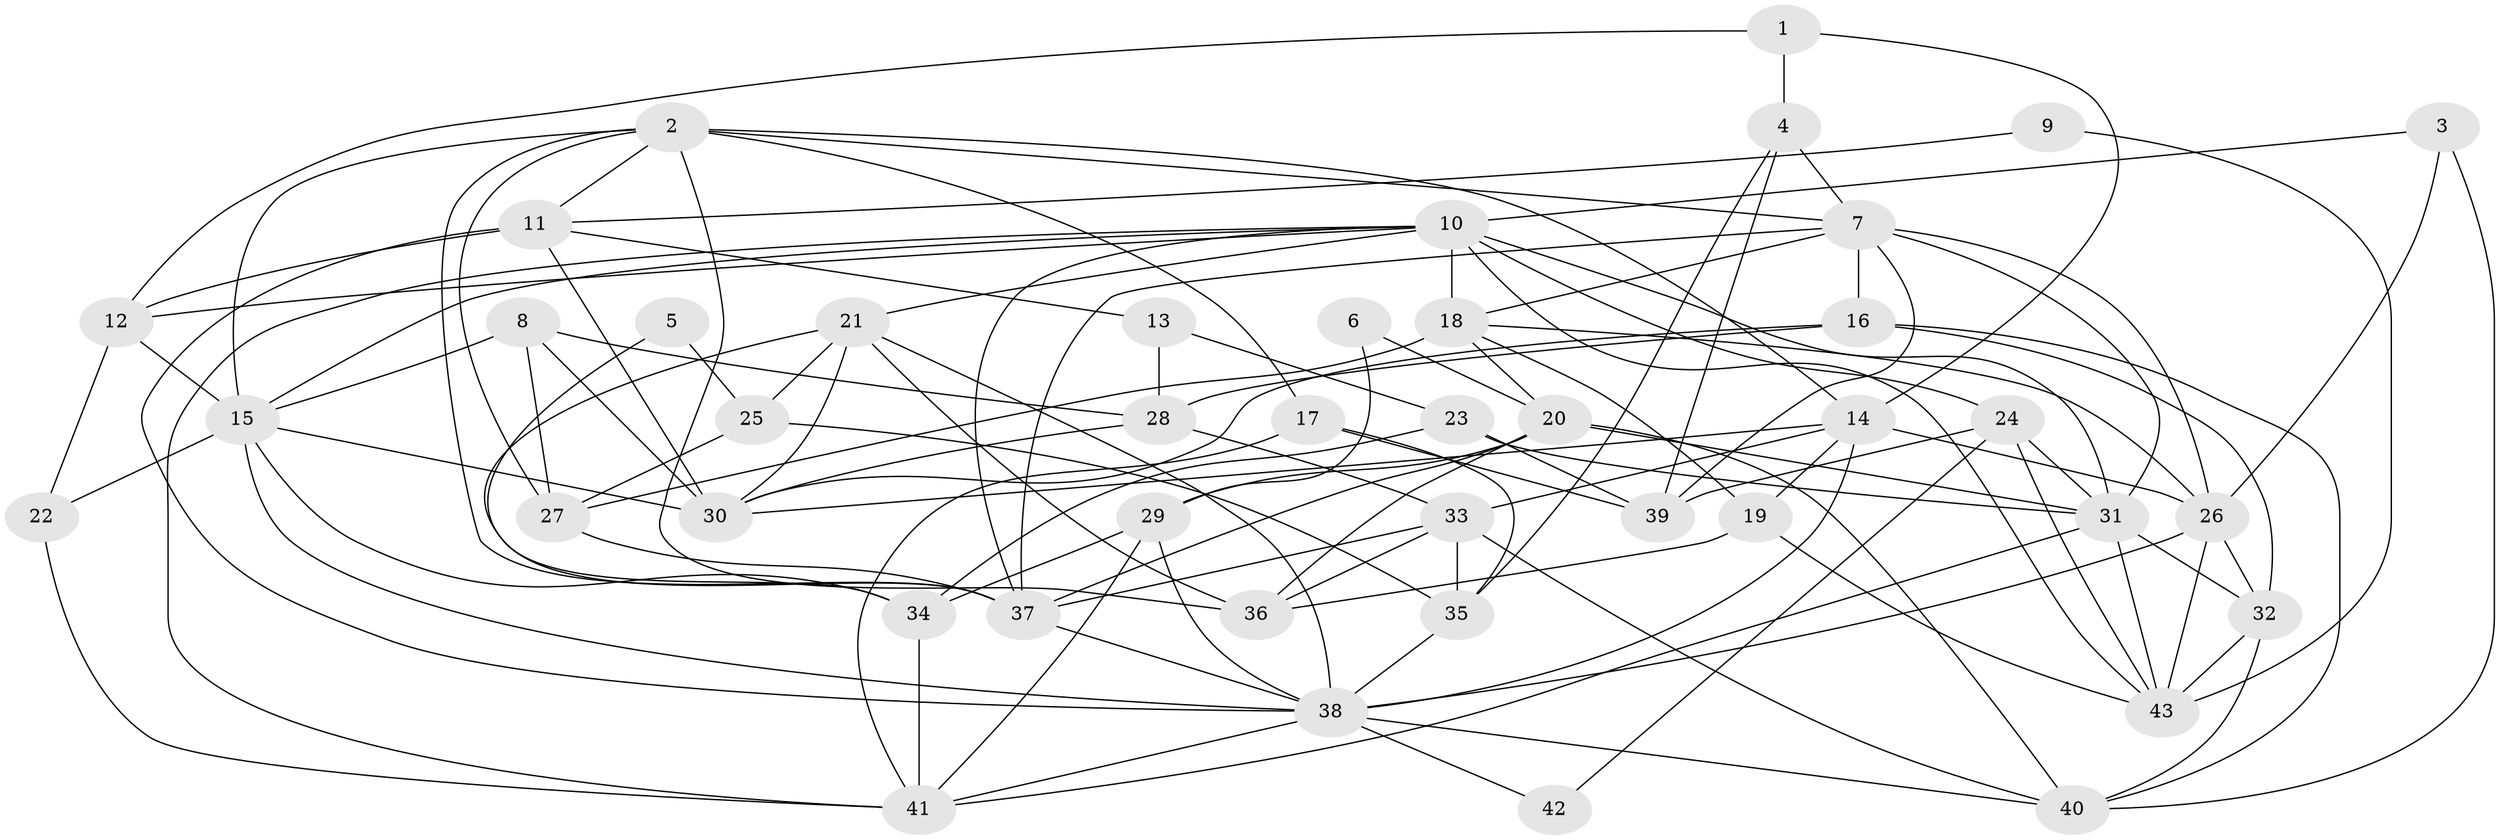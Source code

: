 // original degree distribution, {3: 0.29069767441860467, 2: 0.12790697674418605, 7: 0.05813953488372093, 4: 0.23255813953488372, 5: 0.20930232558139536, 6: 0.08139534883720931}
// Generated by graph-tools (version 1.1) at 2025/50/03/09/25 03:50:04]
// undirected, 43 vertices, 116 edges
graph export_dot {
graph [start="1"]
  node [color=gray90,style=filled];
  1;
  2;
  3;
  4;
  5;
  6;
  7;
  8;
  9;
  10;
  11;
  12;
  13;
  14;
  15;
  16;
  17;
  18;
  19;
  20;
  21;
  22;
  23;
  24;
  25;
  26;
  27;
  28;
  29;
  30;
  31;
  32;
  33;
  34;
  35;
  36;
  37;
  38;
  39;
  40;
  41;
  42;
  43;
  1 -- 4 [weight=1.0];
  1 -- 12 [weight=1.0];
  1 -- 14 [weight=1.0];
  2 -- 7 [weight=1.0];
  2 -- 11 [weight=1.0];
  2 -- 14 [weight=1.0];
  2 -- 15 [weight=1.0];
  2 -- 17 [weight=1.0];
  2 -- 27 [weight=1.0];
  2 -- 36 [weight=1.0];
  2 -- 37 [weight=1.0];
  3 -- 10 [weight=1.0];
  3 -- 26 [weight=1.0];
  3 -- 40 [weight=1.0];
  4 -- 7 [weight=1.0];
  4 -- 35 [weight=1.0];
  4 -- 39 [weight=1.0];
  5 -- 25 [weight=1.0];
  5 -- 37 [weight=1.0];
  6 -- 20 [weight=1.0];
  6 -- 29 [weight=1.0];
  7 -- 16 [weight=1.0];
  7 -- 18 [weight=1.0];
  7 -- 26 [weight=2.0];
  7 -- 31 [weight=1.0];
  7 -- 37 [weight=1.0];
  7 -- 39 [weight=1.0];
  8 -- 15 [weight=1.0];
  8 -- 27 [weight=1.0];
  8 -- 28 [weight=1.0];
  8 -- 30 [weight=1.0];
  9 -- 11 [weight=1.0];
  9 -- 43 [weight=1.0];
  10 -- 12 [weight=1.0];
  10 -- 15 [weight=1.0];
  10 -- 18 [weight=2.0];
  10 -- 21 [weight=1.0];
  10 -- 24 [weight=1.0];
  10 -- 31 [weight=1.0];
  10 -- 37 [weight=1.0];
  10 -- 41 [weight=1.0];
  10 -- 43 [weight=1.0];
  11 -- 12 [weight=3.0];
  11 -- 13 [weight=1.0];
  11 -- 30 [weight=1.0];
  11 -- 38 [weight=1.0];
  12 -- 15 [weight=1.0];
  12 -- 22 [weight=2.0];
  13 -- 23 [weight=1.0];
  13 -- 28 [weight=1.0];
  14 -- 19 [weight=1.0];
  14 -- 26 [weight=1.0];
  14 -- 30 [weight=1.0];
  14 -- 33 [weight=1.0];
  14 -- 38 [weight=1.0];
  15 -- 22 [weight=1.0];
  15 -- 30 [weight=1.0];
  15 -- 34 [weight=1.0];
  15 -- 38 [weight=1.0];
  16 -- 28 [weight=1.0];
  16 -- 30 [weight=1.0];
  16 -- 32 [weight=1.0];
  16 -- 40 [weight=1.0];
  17 -- 35 [weight=1.0];
  17 -- 39 [weight=1.0];
  17 -- 41 [weight=1.0];
  18 -- 19 [weight=1.0];
  18 -- 20 [weight=1.0];
  18 -- 26 [weight=1.0];
  18 -- 27 [weight=1.0];
  19 -- 36 [weight=1.0];
  19 -- 43 [weight=1.0];
  20 -- 29 [weight=1.0];
  20 -- 31 [weight=1.0];
  20 -- 36 [weight=1.0];
  20 -- 37 [weight=1.0];
  20 -- 40 [weight=1.0];
  21 -- 25 [weight=1.0];
  21 -- 30 [weight=1.0];
  21 -- 34 [weight=1.0];
  21 -- 36 [weight=1.0];
  21 -- 38 [weight=1.0];
  22 -- 41 [weight=1.0];
  23 -- 31 [weight=1.0];
  23 -- 34 [weight=1.0];
  23 -- 39 [weight=2.0];
  24 -- 31 [weight=1.0];
  24 -- 39 [weight=1.0];
  24 -- 42 [weight=1.0];
  24 -- 43 [weight=1.0];
  25 -- 27 [weight=1.0];
  25 -- 35 [weight=1.0];
  26 -- 32 [weight=1.0];
  26 -- 38 [weight=1.0];
  26 -- 43 [weight=1.0];
  27 -- 37 [weight=1.0];
  28 -- 30 [weight=1.0];
  28 -- 33 [weight=1.0];
  29 -- 34 [weight=1.0];
  29 -- 38 [weight=1.0];
  29 -- 41 [weight=1.0];
  31 -- 32 [weight=1.0];
  31 -- 41 [weight=1.0];
  31 -- 43 [weight=1.0];
  32 -- 40 [weight=1.0];
  32 -- 43 [weight=1.0];
  33 -- 35 [weight=1.0];
  33 -- 36 [weight=1.0];
  33 -- 37 [weight=1.0];
  33 -- 40 [weight=1.0];
  34 -- 41 [weight=1.0];
  35 -- 38 [weight=1.0];
  37 -- 38 [weight=1.0];
  38 -- 40 [weight=1.0];
  38 -- 41 [weight=1.0];
  38 -- 42 [weight=1.0];
}
